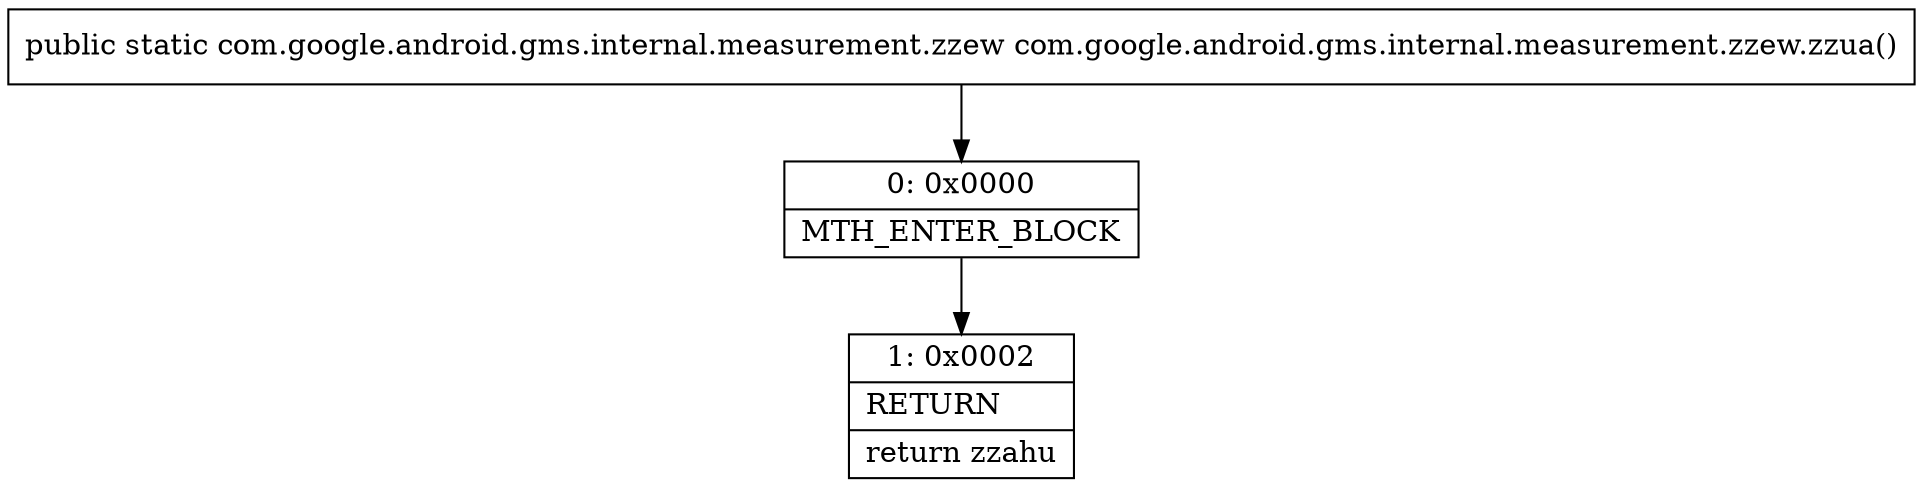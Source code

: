 digraph "CFG forcom.google.android.gms.internal.measurement.zzew.zzua()Lcom\/google\/android\/gms\/internal\/measurement\/zzew;" {
Node_0 [shape=record,label="{0\:\ 0x0000|MTH_ENTER_BLOCK\l}"];
Node_1 [shape=record,label="{1\:\ 0x0002|RETURN\l|return zzahu\l}"];
MethodNode[shape=record,label="{public static com.google.android.gms.internal.measurement.zzew com.google.android.gms.internal.measurement.zzew.zzua() }"];
MethodNode -> Node_0;
Node_0 -> Node_1;
}

